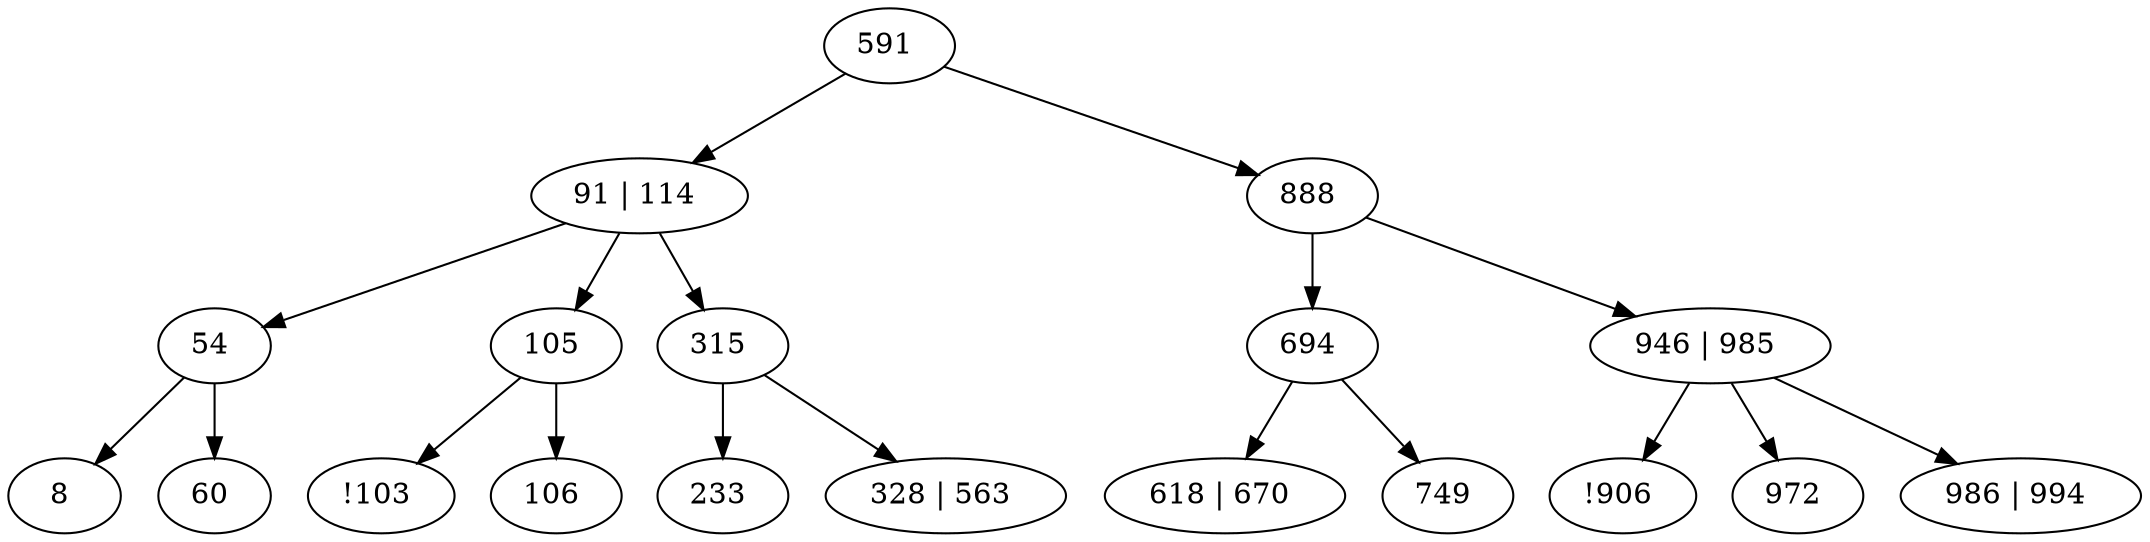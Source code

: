 digraph Tree {
"0x608000000aa0" [label = "591 "];
"0x608000000aa0" -> "0x6080000004a0";
"0x6080000004a0" [label = "91 | 114 "];
"0x6080000004a0" -> "0x6080000001a0";
"0x6080000001a0" [label = "54 "];
"0x6080000001a0" -> "0x608000000020";
"0x608000000020" [label = "8 "];
"0x6080000001a0" -> "0x608000000e20";
"0x608000000e20" [label = "60 "];
"0x6080000004a0" -> "0x608000000ea0";
"0x608000000ea0" [label = "105 "];
"0x608000000ea0" -> "0x6080000005a0";
"0x6080000005a0" [label = "!103 "];
"0x608000000ea0" -> "0x608000000da0";
"0x608000000da0" [label = "106 "];
"0x6080000004a0" -> "0x6080000007a0";
"0x6080000007a0" [label = "315 "];
"0x6080000007a0" -> "0x6080000002a0";
"0x6080000002a0" [label = "233 "];
"0x6080000007a0" -> "0x608000000720";
"0x608000000720" [label = "328 | 563 "];
"0x608000000aa0" -> "0x608000000a20";
"0x608000000a20" [label = "888 "];
"0x608000000a20" -> "0x608000000420";
"0x608000000420" [label = "694 "];
"0x608000000420" -> "0x608000000120";
"0x608000000120" [label = "618 | 670 "];
"0x608000000420" -> "0x608000000920";
"0x608000000920" [label = "749 "];
"0x608000000a20" -> "0x6080000009a0";
"0x6080000009a0" [label = "946 | 985 "];
"0x6080000009a0" -> "0x608000000620";
"0x608000000620" [label = "!906 "];
"0x6080000009a0" -> "0x608000000ca0";
"0x608000000ca0" [label = "972 "];
"0x6080000009a0" -> "0x6080000003a0";
"0x6080000003a0" [label = "986 | 994 "];
}
